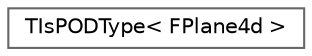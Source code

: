 digraph "Graphical Class Hierarchy"
{
 // INTERACTIVE_SVG=YES
 // LATEX_PDF_SIZE
  bgcolor="transparent";
  edge [fontname=Helvetica,fontsize=10,labelfontname=Helvetica,labelfontsize=10];
  node [fontname=Helvetica,fontsize=10,shape=box,height=0.2,width=0.4];
  rankdir="LR";
  Node0 [id="Node000000",label="TIsPODType\< FPlane4d \>",height=0.2,width=0.4,color="grey40", fillcolor="white", style="filled",URL="$dc/d93/structTIsPODType_3_01FPlane4d_01_4.html",tooltip=" "];
}

